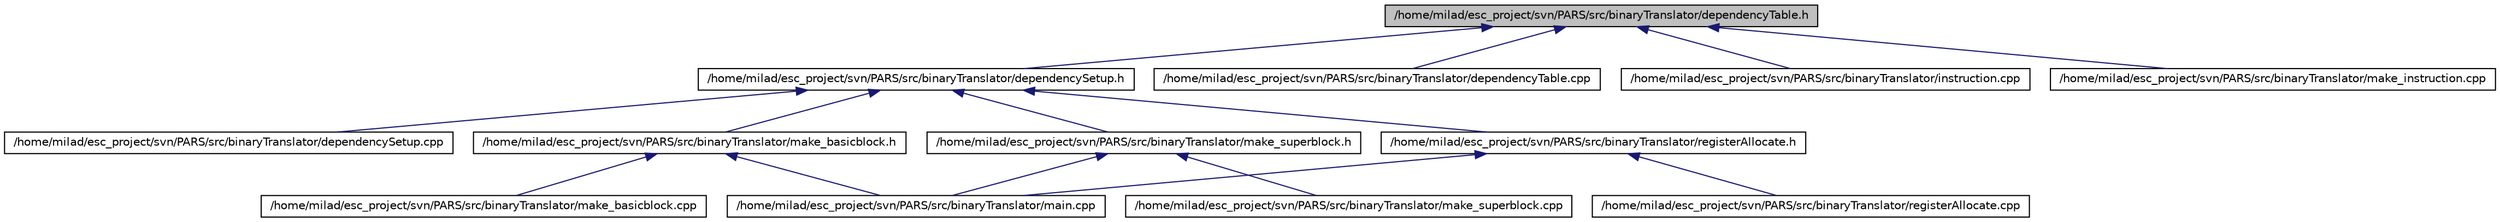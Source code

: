 digraph G
{
  edge [fontname="Helvetica",fontsize="10",labelfontname="Helvetica",labelfontsize="10"];
  node [fontname="Helvetica",fontsize="10",shape=record];
  Node1 [label="/home/milad/esc_project/svn/PARS/src/binaryTranslator/dependencyTable.h",height=0.2,width=0.4,color="black", fillcolor="grey75", style="filled" fontcolor="black"];
  Node1 -> Node2 [dir=back,color="midnightblue",fontsize="10",style="solid"];
  Node2 [label="/home/milad/esc_project/svn/PARS/src/binaryTranslator/dependencySetup.h",height=0.2,width=0.4,color="black", fillcolor="white", style="filled",URL="$dependencySetup_8h.html"];
  Node2 -> Node3 [dir=back,color="midnightblue",fontsize="10",style="solid"];
  Node3 [label="/home/milad/esc_project/svn/PARS/src/binaryTranslator/dependencySetup.cpp",height=0.2,width=0.4,color="black", fillcolor="white", style="filled",URL="$dependencySetup_8cpp.html"];
  Node2 -> Node4 [dir=back,color="midnightblue",fontsize="10",style="solid"];
  Node4 [label="/home/milad/esc_project/svn/PARS/src/binaryTranslator/registerAllocate.h",height=0.2,width=0.4,color="black", fillcolor="white", style="filled",URL="$registerAllocate_8h.html"];
  Node4 -> Node5 [dir=back,color="midnightblue",fontsize="10",style="solid"];
  Node5 [label="/home/milad/esc_project/svn/PARS/src/binaryTranslator/main.cpp",height=0.2,width=0.4,color="black", fillcolor="white", style="filled",URL="$main_8cpp.html"];
  Node4 -> Node6 [dir=back,color="midnightblue",fontsize="10",style="solid"];
  Node6 [label="/home/milad/esc_project/svn/PARS/src/binaryTranslator/registerAllocate.cpp",height=0.2,width=0.4,color="black", fillcolor="white", style="filled",URL="$registerAllocate_8cpp.html"];
  Node2 -> Node7 [dir=back,color="midnightblue",fontsize="10",style="solid"];
  Node7 [label="/home/milad/esc_project/svn/PARS/src/binaryTranslator/make_basicblock.h",height=0.2,width=0.4,color="black", fillcolor="white", style="filled",URL="$make__basicblock_8h.html"];
  Node7 -> Node5 [dir=back,color="midnightblue",fontsize="10",style="solid"];
  Node7 -> Node8 [dir=back,color="midnightblue",fontsize="10",style="solid"];
  Node8 [label="/home/milad/esc_project/svn/PARS/src/binaryTranslator/make_basicblock.cpp",height=0.2,width=0.4,color="black", fillcolor="white", style="filled",URL="$make__basicblock_8cpp.html"];
  Node2 -> Node9 [dir=back,color="midnightblue",fontsize="10",style="solid"];
  Node9 [label="/home/milad/esc_project/svn/PARS/src/binaryTranslator/make_superblock.h",height=0.2,width=0.4,color="black", fillcolor="white", style="filled",URL="$make__superblock_8h.html"];
  Node9 -> Node5 [dir=back,color="midnightblue",fontsize="10",style="solid"];
  Node9 -> Node10 [dir=back,color="midnightblue",fontsize="10",style="solid"];
  Node10 [label="/home/milad/esc_project/svn/PARS/src/binaryTranslator/make_superblock.cpp",height=0.2,width=0.4,color="black", fillcolor="white", style="filled",URL="$make__superblock_8cpp.html"];
  Node1 -> Node11 [dir=back,color="midnightblue",fontsize="10",style="solid"];
  Node11 [label="/home/milad/esc_project/svn/PARS/src/binaryTranslator/dependencyTable.cpp",height=0.2,width=0.4,color="black", fillcolor="white", style="filled",URL="$binaryTranslator_2dependencyTable_8cpp.html"];
  Node1 -> Node12 [dir=back,color="midnightblue",fontsize="10",style="solid"];
  Node12 [label="/home/milad/esc_project/svn/PARS/src/binaryTranslator/instruction.cpp",height=0.2,width=0.4,color="black", fillcolor="white", style="filled",URL="$binaryTranslator_2instruction_8cpp.html"];
  Node1 -> Node13 [dir=back,color="midnightblue",fontsize="10",style="solid"];
  Node13 [label="/home/milad/esc_project/svn/PARS/src/binaryTranslator/make_instruction.cpp",height=0.2,width=0.4,color="black", fillcolor="white", style="filled",URL="$make__instruction_8cpp.html"];
}
